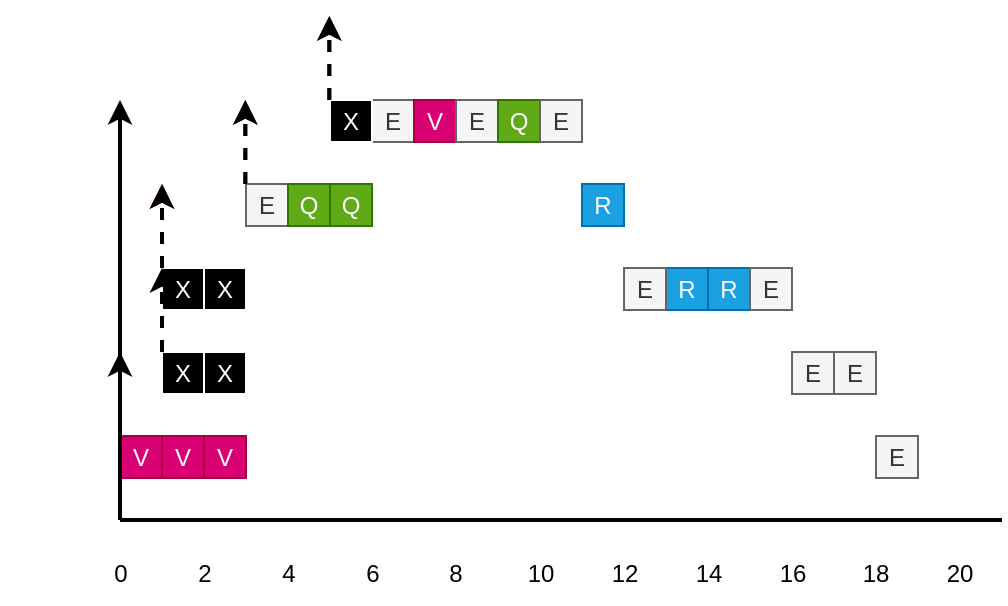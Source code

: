 <mxfile>
    <diagram id="2Uu6G821-9Wza9XmK5AW" name="Página-1">
        <mxGraphModel dx="1393" dy="1243" grid="1" gridSize="21" guides="1" tooltips="1" connect="1" arrows="1" fold="1" page="1" pageScale="1" pageWidth="1169" pageHeight="827" background="none" math="0" shadow="0">
            <root>
                <mxCell id="0"/>
                <mxCell id="1" parent="0"/>
                <mxCell id="160" value="" style="edgeStyle=none;jumpSize=13;html=1;strokeWidth=2;startSize=6;" parent="1" edge="1">
                    <mxGeometry relative="1" as="geometry">
                        <mxPoint x="273" y="167.5" as="sourcePoint"/>
                        <mxPoint x="273" y="167.5" as="targetPoint"/>
                    </mxGeometry>
                </mxCell>
                <mxCell id="161" value="" style="endArrow=none;html=1;jumpSize=13;startSize=6;strokeWidth=2;" parent="1" edge="1">
                    <mxGeometry width="50" height="50" relative="1" as="geometry">
                        <mxPoint x="168" y="294" as="sourcePoint"/>
                        <mxPoint x="609" y="294" as="targetPoint"/>
                    </mxGeometry>
                </mxCell>
                <mxCell id="163" value="0" style="text;html=1;strokeColor=none;fillColor=none;align=center;verticalAlign=middle;whiteSpace=wrap;rounded=0;" parent="1" vertex="1">
                    <mxGeometry x="157.5" y="306" width="21" height="30" as="geometry"/>
                </mxCell>
                <mxCell id="164" value="2" style="text;html=1;strokeColor=none;fillColor=none;align=center;verticalAlign=middle;whiteSpace=wrap;rounded=0;" parent="1" vertex="1">
                    <mxGeometry x="199.5" y="306" width="21" height="30" as="geometry"/>
                </mxCell>
                <mxCell id="165" value="10" style="text;html=1;strokeColor=none;fillColor=none;align=center;verticalAlign=middle;whiteSpace=wrap;rounded=0;" parent="1" vertex="1">
                    <mxGeometry x="367.5" y="306" width="21" height="30" as="geometry"/>
                </mxCell>
                <mxCell id="166" value="16" style="text;html=1;strokeColor=none;fillColor=none;align=center;verticalAlign=middle;whiteSpace=wrap;rounded=0;" parent="1" vertex="1">
                    <mxGeometry x="493.5" y="306" width="21" height="30" as="geometry"/>
                </mxCell>
                <mxCell id="167" value="18" style="text;html=1;strokeColor=none;fillColor=none;align=center;verticalAlign=middle;whiteSpace=wrap;rounded=0;" parent="1" vertex="1">
                    <mxGeometry x="525" y="306" width="42" height="30" as="geometry"/>
                </mxCell>
                <mxCell id="171" value="&lt;font color=&quot;#ffffff&quot;&gt;&lt;span style=&quot;font-family: -apple-system, BlinkMacSystemFont, &amp;quot;Segoe WPC&amp;quot;, &amp;quot;Segoe UI&amp;quot;, system-ui, Ubuntu, &amp;quot;Droid Sans&amp;quot;, sans-serif; font-size: 14px;&quot;&gt;τ&lt;/span&gt;1&lt;/font&gt;" style="text;html=1;strokeColor=none;fillColor=none;align=center;verticalAlign=middle;whiteSpace=wrap;rounded=0;" parent="1" vertex="1">
                    <mxGeometry x="108" y="79.5" width="60" height="30" as="geometry"/>
                </mxCell>
                <mxCell id="172" value="&lt;font color=&quot;#ffffff&quot;&gt;&lt;span style=&quot;font-family: -apple-system, BlinkMacSystemFont, &amp;quot;Segoe WPC&amp;quot;, &amp;quot;Segoe UI&amp;quot;, system-ui, Ubuntu, &amp;quot;Droid Sans&amp;quot;, sans-serif; font-size: 14px;&quot;&gt;τ&lt;/span&gt;2&lt;/font&gt;" style="text;html=1;strokeColor=none;fillColor=none;align=center;verticalAlign=middle;whiteSpace=wrap;rounded=0;" parent="1" vertex="1">
                    <mxGeometry x="108" y="121.5" width="60" height="30" as="geometry"/>
                </mxCell>
                <mxCell id="173" value="&lt;font color=&quot;#ffffff&quot;&gt;&lt;span style=&quot;font-family: -apple-system, BlinkMacSystemFont, &amp;quot;Segoe WPC&amp;quot;, &amp;quot;Segoe UI&amp;quot;, system-ui, Ubuntu, &amp;quot;Droid Sans&amp;quot;, sans-serif; font-size: 14px;&quot;&gt;τ&lt;/span&gt;3&lt;/font&gt;" style="text;html=1;strokeColor=none;fillColor=none;align=center;verticalAlign=middle;whiteSpace=wrap;rounded=0;" parent="1" vertex="1">
                    <mxGeometry x="108" y="163.5" width="60" height="30" as="geometry"/>
                </mxCell>
                <mxCell id="181" value="4" style="text;html=1;strokeColor=none;fillColor=none;align=center;verticalAlign=middle;whiteSpace=wrap;rounded=0;" parent="1" vertex="1">
                    <mxGeometry x="241.5" y="306" width="21" height="30" as="geometry"/>
                </mxCell>
                <mxCell id="182" value="6" style="text;html=1;strokeColor=none;fillColor=none;align=center;verticalAlign=middle;whiteSpace=wrap;rounded=0;" parent="1" vertex="1">
                    <mxGeometry x="283.5" y="306" width="21" height="30" as="geometry"/>
                </mxCell>
                <mxCell id="183" value="8" style="text;html=1;strokeColor=none;fillColor=none;align=center;verticalAlign=middle;whiteSpace=wrap;rounded=0;" parent="1" vertex="1">
                    <mxGeometry x="315" y="306" width="42" height="30" as="geometry"/>
                </mxCell>
                <mxCell id="184" value="12" style="text;html=1;strokeColor=none;fillColor=none;align=center;verticalAlign=middle;whiteSpace=wrap;rounded=0;" parent="1" vertex="1">
                    <mxGeometry x="409.5" y="306" width="21" height="30" as="geometry"/>
                </mxCell>
                <mxCell id="185" value="14" style="text;html=1;strokeColor=none;fillColor=none;align=center;verticalAlign=middle;whiteSpace=wrap;rounded=0;" parent="1" vertex="1">
                    <mxGeometry x="451.5" y="306" width="21" height="30" as="geometry"/>
                </mxCell>
                <mxCell id="188" value="" style="endArrow=classic;html=1;rounded=1;strokeWidth=2;endSize=6;sourcePerimeterSpacing=0;targetPerimeterSpacing=0;jumpSize=6;dashed=1;fillColor=#60a917;strokeColor=#2D7600;exitX=0;exitY=0;exitDx=0;exitDy=0;" parent="1" edge="1">
                    <mxGeometry width="50" height="50" relative="1" as="geometry">
                        <mxPoint x="272.66" y="84.0" as="sourcePoint"/>
                        <mxPoint x="272.66" y="42" as="targetPoint"/>
                    </mxGeometry>
                </mxCell>
                <mxCell id="189" value="" style="endArrow=classic;html=1;rounded=1;strokeWidth=2;endSize=6;sourcePerimeterSpacing=0;targetPerimeterSpacing=0;jumpSize=6;dashed=1;fillColor=#1ba1e2;strokeColor=#006EAF;exitX=0;exitY=0;exitDx=0;exitDy=0;" parent="1" edge="1">
                    <mxGeometry width="50" height="50" relative="1" as="geometry">
                        <mxPoint x="230.66" y="126" as="sourcePoint"/>
                        <mxPoint x="230.66" y="84" as="targetPoint"/>
                    </mxGeometry>
                </mxCell>
                <mxCell id="198" value="20" style="text;html=1;strokeColor=none;fillColor=none;align=center;verticalAlign=middle;whiteSpace=wrap;rounded=0;" parent="1" vertex="1">
                    <mxGeometry x="567" y="306" width="42" height="30" as="geometry"/>
                </mxCell>
                <mxCell id="217" value="&lt;span style=&quot;color: rgb(255, 255, 255); font-family: -apple-system, BlinkMacSystemFont, &amp;quot;Segoe WPC&amp;quot;, &amp;quot;Segoe UI&amp;quot;, system-ui, Ubuntu, &amp;quot;Droid Sans&amp;quot;, sans-serif; font-size: 14px;&quot;&gt;τ4&lt;/span&gt;" style="text;html=1;strokeColor=none;fillColor=none;align=center;verticalAlign=middle;whiteSpace=wrap;rounded=0;" parent="1" vertex="1">
                    <mxGeometry x="108" y="205.5" width="60" height="30" as="geometry"/>
                </mxCell>
                <mxCell id="305" value="&lt;span style=&quot;color: rgb(255, 255, 255); font-family: -apple-system, BlinkMacSystemFont, &amp;quot;Segoe WPC&amp;quot;, &amp;quot;Segoe UI&amp;quot;, system-ui, Ubuntu, &amp;quot;Droid Sans&amp;quot;, sans-serif; font-size: 14px;&quot;&gt;τ5&lt;/span&gt;" style="text;html=1;strokeColor=none;fillColor=none;align=center;verticalAlign=middle;whiteSpace=wrap;rounded=0;" parent="1" vertex="1">
                    <mxGeometry x="108" y="247.5" width="60" height="30" as="geometry"/>
                </mxCell>
                <mxCell id="312" value="V" style="rounded=0;whiteSpace=wrap;html=1;fillColor=#d80073;fontColor=#ffffff;strokeColor=#A50040;" parent="1" vertex="1">
                    <mxGeometry x="168" y="252" width="21" height="21" as="geometry"/>
                </mxCell>
                <mxCell id="162" value="" style="endArrow=classic;html=1;strokeWidth=2;" parent="1" edge="1">
                    <mxGeometry width="50" height="50" relative="1" as="geometry">
                        <mxPoint x="168" y="294" as="sourcePoint"/>
                        <mxPoint x="168" y="84" as="targetPoint"/>
                    </mxGeometry>
                </mxCell>
                <mxCell id="307" value="" style="endArrow=classic;html=1;rounded=1;strokeWidth=2;endSize=6;sourcePerimeterSpacing=0;targetPerimeterSpacing=0;jumpSize=6;dashed=1;" parent="1" edge="1">
                    <mxGeometry width="50" height="50" relative="1" as="geometry">
                        <mxPoint x="168" y="252" as="sourcePoint"/>
                        <mxPoint x="168" y="210" as="targetPoint"/>
                    </mxGeometry>
                </mxCell>
                <mxCell id="315" value="E" style="rounded=0;whiteSpace=wrap;html=1;fillColor=#f5f5f5;fontColor=#333333;strokeColor=#666666;" parent="1" vertex="1">
                    <mxGeometry x="231" y="126" width="21" height="21" as="geometry"/>
                </mxCell>
                <mxCell id="317" value="E" style="rounded=0;whiteSpace=wrap;html=1;fillColor=#f5f5f5;fontColor=#333333;strokeColor=#666666;" parent="1" vertex="1">
                    <mxGeometry x="294" y="84" width="21" height="21" as="geometry"/>
                </mxCell>
                <mxCell id="318" value="R" style="rounded=0;whiteSpace=wrap;html=1;fillColor=#1ba1e2;fontColor=#ffffff;strokeColor=#006EAF;" parent="1" vertex="1">
                    <mxGeometry x="462" y="168" width="21" height="21" as="geometry"/>
                </mxCell>
                <mxCell id="319" value="Q" style="rounded=0;whiteSpace=wrap;html=1;fillColor=#60a917;fontColor=#ffffff;strokeColor=#2D7600;" parent="1" vertex="1">
                    <mxGeometry x="252" y="126" width="21" height="21" as="geometry"/>
                </mxCell>
                <mxCell id="192" value="" style="endArrow=classic;html=1;rounded=1;strokeWidth=2;endSize=6;sourcePerimeterSpacing=0;targetPerimeterSpacing=0;jumpSize=6;dashed=1;fillColor=#d80073;strokeColor=#A50040;" parent="1" edge="1">
                    <mxGeometry width="50" height="50" relative="1" as="geometry">
                        <mxPoint x="189" y="168" as="sourcePoint"/>
                        <mxPoint x="189" y="126" as="targetPoint"/>
                    </mxGeometry>
                </mxCell>
                <mxCell id="320" value="V" style="rounded=0;whiteSpace=wrap;html=1;fillColor=#d80073;fontColor=#ffffff;strokeColor=#A50040;" parent="1" vertex="1">
                    <mxGeometry x="189" y="252" width="21" height="21" as="geometry"/>
                </mxCell>
                <mxCell id="321" value="V" style="rounded=0;whiteSpace=wrap;html=1;fillColor=#d80073;fontColor=#ffffff;strokeColor=#A50040;" parent="1" vertex="1">
                    <mxGeometry x="210" y="252" width="21" height="21" as="geometry"/>
                </mxCell>
                <mxCell id="330" value="V" style="rounded=0;whiteSpace=wrap;html=1;fillColor=#d80073;fontColor=#ffffff;strokeColor=#A50040;" parent="1" vertex="1">
                    <mxGeometry x="315" y="84" width="21" height="21" as="geometry"/>
                </mxCell>
                <mxCell id="331" value="E" style="rounded=0;whiteSpace=wrap;html=1;fillColor=#f5f5f5;fontColor=#333333;strokeColor=#666666;" parent="1" vertex="1">
                    <mxGeometry x="336" y="84" width="21" height="21" as="geometry"/>
                </mxCell>
                <mxCell id="332" value="Q" style="rounded=0;whiteSpace=wrap;html=1;fillColor=#60a917;fontColor=#ffffff;strokeColor=#2D7600;" parent="1" vertex="1">
                    <mxGeometry x="273" y="126" width="21" height="21" as="geometry"/>
                </mxCell>
                <mxCell id="333" value="Q" style="rounded=0;whiteSpace=wrap;html=1;fillColor=#60a917;fontColor=#ffffff;strokeColor=#2D7600;" parent="1" vertex="1">
                    <mxGeometry x="357" y="84" width="21" height="21" as="geometry"/>
                </mxCell>
                <mxCell id="335" value="E" style="rounded=0;whiteSpace=wrap;html=1;fillColor=#f5f5f5;fontColor=#333333;strokeColor=#666666;" parent="1" vertex="1">
                    <mxGeometry x="378" y="84" width="21" height="21" as="geometry"/>
                </mxCell>
                <mxCell id="336" value="R" style="rounded=0;whiteSpace=wrap;html=1;fillColor=#1ba1e2;fontColor=#ffffff;strokeColor=#006EAF;" parent="1" vertex="1">
                    <mxGeometry x="441" y="168" width="21" height="21" as="geometry"/>
                </mxCell>
                <mxCell id="337" value="R" style="rounded=0;whiteSpace=wrap;html=1;fillColor=#1ba1e2;fontColor=#ffffff;strokeColor=#006EAF;" parent="1" vertex="1">
                    <mxGeometry x="399" y="126" width="21" height="21" as="geometry"/>
                </mxCell>
                <mxCell id="339" value="E" style="rounded=0;whiteSpace=wrap;html=1;fillColor=#f5f5f5;fontColor=#333333;strokeColor=#666666;" parent="1" vertex="1">
                    <mxGeometry x="420" y="168" width="21" height="21" as="geometry"/>
                </mxCell>
                <mxCell id="341" value="E" style="rounded=0;whiteSpace=wrap;html=1;fillColor=#f5f5f5;fontColor=#333333;strokeColor=#666666;" parent="1" vertex="1">
                    <mxGeometry x="483" y="168" width="21" height="21" as="geometry"/>
                </mxCell>
                <mxCell id="342" value="E" style="rounded=0;whiteSpace=wrap;html=1;fillColor=#f5f5f5;fontColor=#333333;strokeColor=#666666;" parent="1" vertex="1">
                    <mxGeometry x="504" y="210" width="21" height="21" as="geometry"/>
                </mxCell>
                <mxCell id="343" value="E" style="rounded=0;whiteSpace=wrap;html=1;fillColor=#f5f5f5;fontColor=#333333;strokeColor=#666666;" parent="1" vertex="1">
                    <mxGeometry x="525" y="210" width="21" height="21" as="geometry"/>
                </mxCell>
                <mxCell id="344" value="E" style="rounded=0;whiteSpace=wrap;html=1;fillColor=#f5f5f5;fontColor=#333333;strokeColor=#666666;" parent="1" vertex="1">
                    <mxGeometry x="546" y="252" width="21" height="21" as="geometry"/>
                </mxCell>
                <mxCell id="349" value="X" style="rounded=0;whiteSpace=wrap;html=1;fillColor=#000001;strokeColor=#FFFFFF;gradientColor=none;fontColor=#FFFFFF;" parent="1" vertex="1">
                    <mxGeometry x="189" y="210" width="21" height="21" as="geometry"/>
                </mxCell>
                <mxCell id="350" value="X" style="rounded=0;whiteSpace=wrap;html=1;fillColor=#000001;strokeColor=#FFFFFF;gradientColor=none;fontColor=#FFFFFF;" parent="1" vertex="1">
                    <mxGeometry x="210" y="210" width="21" height="21" as="geometry"/>
                </mxCell>
                <mxCell id="351" value="X" style="rounded=0;whiteSpace=wrap;html=1;fillColor=#000001;strokeColor=#FFFFFF;gradientColor=none;fontColor=#FFFFFF;" parent="1" vertex="1">
                    <mxGeometry x="189" y="168" width="21" height="21" as="geometry"/>
                </mxCell>
                <mxCell id="352" value="X" style="rounded=0;whiteSpace=wrap;html=1;fillColor=#000001;strokeColor=#FFFFFF;gradientColor=none;fontColor=#FFFFFF;" parent="1" vertex="1">
                    <mxGeometry x="210" y="168" width="21" height="21" as="geometry"/>
                </mxCell>
                <mxCell id="353" value="X" style="rounded=0;whiteSpace=wrap;html=1;fillColor=#000001;strokeColor=#FFFFFF;gradientColor=none;fontColor=#FFFFFF;" parent="1" vertex="1">
                    <mxGeometry x="273" y="84" width="21" height="21" as="geometry"/>
                </mxCell>
                <mxCell id="218" value="" style="endArrow=classic;html=1;rounded=1;strokeWidth=2;endSize=6;sourcePerimeterSpacing=0;targetPerimeterSpacing=0;jumpSize=6;dashed=1;" parent="1" edge="1">
                    <mxGeometry width="50" height="50" relative="1" as="geometry">
                        <mxPoint x="189" y="210" as="sourcePoint"/>
                        <mxPoint x="189" y="168" as="targetPoint"/>
                    </mxGeometry>
                </mxCell>
                <mxCell id="354" value="" style="endArrow=classic;html=1;rounded=1;strokeWidth=2;endSize=6;sourcePerimeterSpacing=0;targetPerimeterSpacing=0;jumpSize=6;dashed=1;exitX=0;exitY=0;exitDx=0;exitDy=0;" edge="1" parent="1">
                    <mxGeometry width="50" height="50" relative="1" as="geometry">
                        <mxPoint x="272.66" y="84" as="sourcePoint"/>
                        <mxPoint x="272.66" y="42" as="targetPoint"/>
                    </mxGeometry>
                </mxCell>
                <mxCell id="355" value="" style="endArrow=classic;html=1;rounded=1;strokeWidth=2;endSize=6;sourcePerimeterSpacing=0;targetPerimeterSpacing=0;jumpSize=6;dashed=1;exitX=0;exitY=0;exitDx=0;exitDy=0;" edge="1" parent="1">
                    <mxGeometry width="50" height="50" relative="1" as="geometry">
                        <mxPoint x="230.66" y="126" as="sourcePoint"/>
                        <mxPoint x="230.66" y="84" as="targetPoint"/>
                    </mxGeometry>
                </mxCell>
                <mxCell id="356" value="" style="endArrow=classic;html=1;rounded=1;strokeWidth=2;endSize=6;sourcePerimeterSpacing=0;targetPerimeterSpacing=0;jumpSize=6;dashed=1;" edge="1" parent="1">
                    <mxGeometry width="50" height="50" relative="1" as="geometry">
                        <mxPoint x="189" y="168" as="sourcePoint"/>
                        <mxPoint x="189" y="126" as="targetPoint"/>
                    </mxGeometry>
                </mxCell>
            </root>
        </mxGraphModel>
    </diagram>
</mxfile>